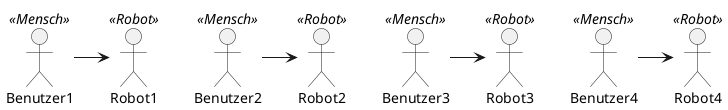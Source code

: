 @startuml

Benutzer1 << Mensch >>
Benutzer2 << Mensch >>
Benutzer3 << Mensch >>
Benutzer4 << Mensch >>

Robot1 << Robot >>
Robot2 << Robot >>
Robot3 << Robot >>
Robot4 << Robot >>

Benutzer1 -> Robot1
Benutzer2 -> Robot2
Benutzer3 -> Robot3
Benutzer4 -> Robot4

@enduml
